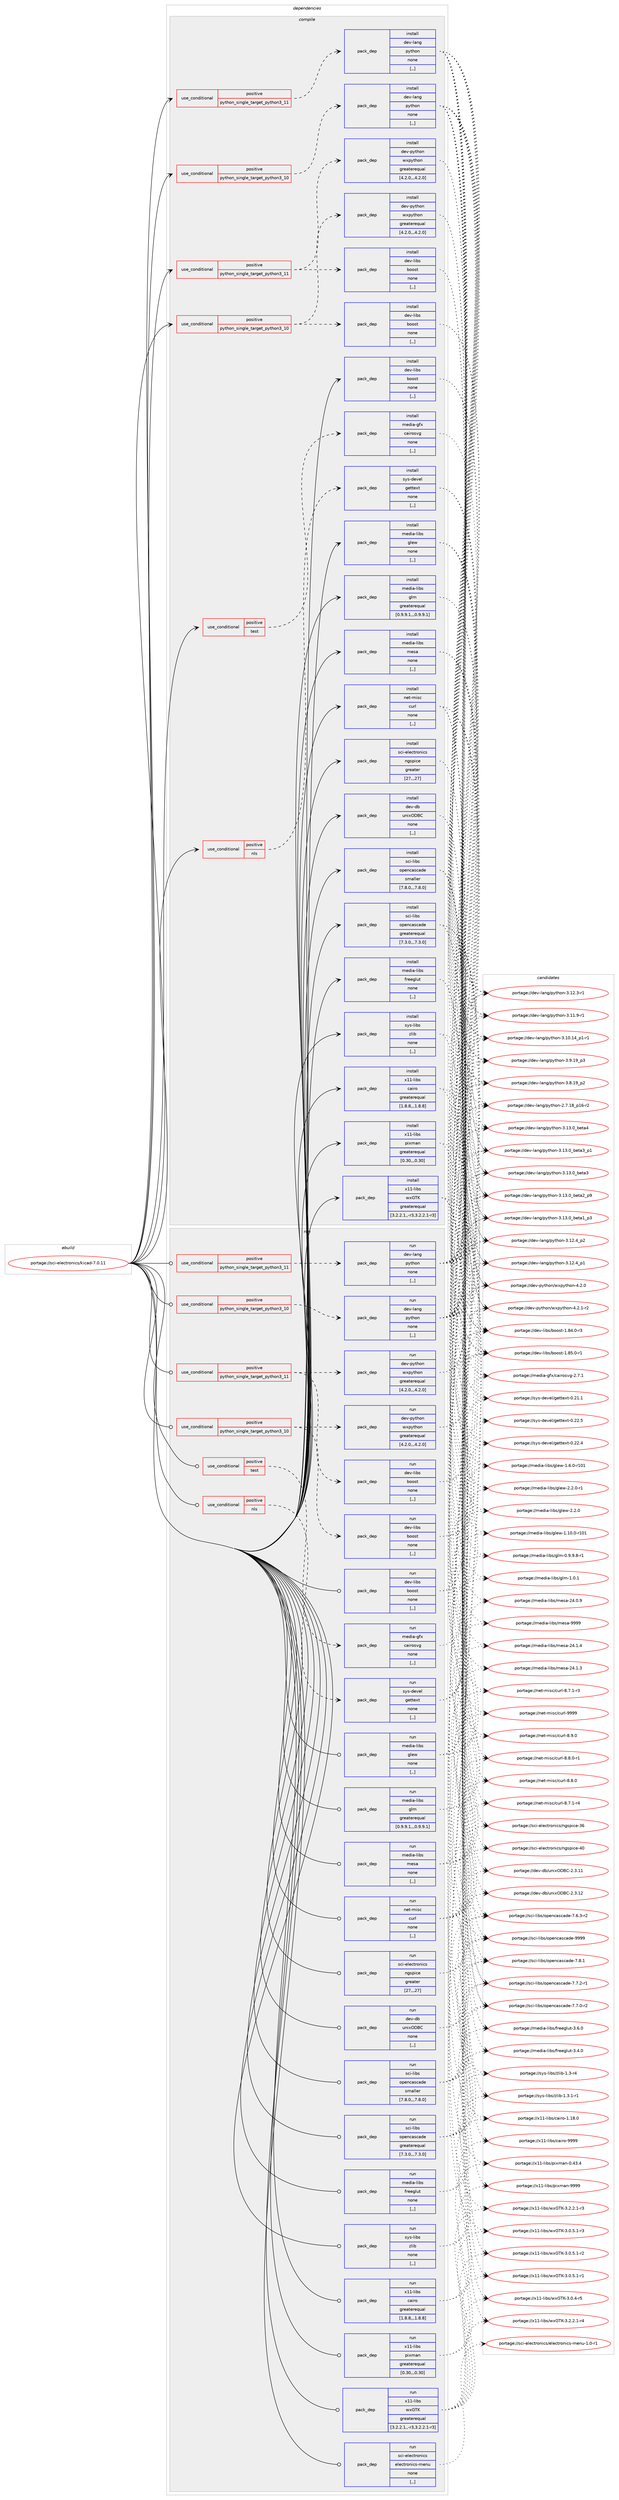 digraph prolog {

# *************
# Graph options
# *************

newrank=true;
concentrate=true;
compound=true;
graph [rankdir=LR,fontname=Helvetica,fontsize=10,ranksep=1.5];#, ranksep=2.5, nodesep=0.2];
edge  [arrowhead=vee];
node  [fontname=Helvetica,fontsize=10];

# **********
# The ebuild
# **********

subgraph cluster_leftcol {
color=gray;
label=<<i>ebuild</i>>;
id [label="portage://sci-electronics/kicad-7.0.11", color=red, width=4, href="../sci-electronics/kicad-7.0.11.svg"];
}

# ****************
# The dependencies
# ****************

subgraph cluster_midcol {
color=gray;
label=<<i>dependencies</i>>;
subgraph cluster_compile {
fillcolor="#eeeeee";
style=filled;
label=<<i>compile</i>>;
subgraph cond104419 {
dependency394858 [label=<<TABLE BORDER="0" CELLBORDER="1" CELLSPACING="0" CELLPADDING="4"><TR><TD ROWSPAN="3" CELLPADDING="10">use_conditional</TD></TR><TR><TD>positive</TD></TR><TR><TD>nls</TD></TR></TABLE>>, shape=none, color=red];
subgraph pack287624 {
dependency394859 [label=<<TABLE BORDER="0" CELLBORDER="1" CELLSPACING="0" CELLPADDING="4" WIDTH="220"><TR><TD ROWSPAN="6" CELLPADDING="30">pack_dep</TD></TR><TR><TD WIDTH="110">install</TD></TR><TR><TD>sys-devel</TD></TR><TR><TD>gettext</TD></TR><TR><TD>none</TD></TR><TR><TD>[,,]</TD></TR></TABLE>>, shape=none, color=blue];
}
dependency394858:e -> dependency394859:w [weight=20,style="dashed",arrowhead="vee"];
}
id:e -> dependency394858:w [weight=20,style="solid",arrowhead="vee"];
subgraph cond104420 {
dependency394860 [label=<<TABLE BORDER="0" CELLBORDER="1" CELLSPACING="0" CELLPADDING="4"><TR><TD ROWSPAN="3" CELLPADDING="10">use_conditional</TD></TR><TR><TD>positive</TD></TR><TR><TD>python_single_target_python3_10</TD></TR></TABLE>>, shape=none, color=red];
subgraph pack287625 {
dependency394861 [label=<<TABLE BORDER="0" CELLBORDER="1" CELLSPACING="0" CELLPADDING="4" WIDTH="220"><TR><TD ROWSPAN="6" CELLPADDING="30">pack_dep</TD></TR><TR><TD WIDTH="110">install</TD></TR><TR><TD>dev-lang</TD></TR><TR><TD>python</TD></TR><TR><TD>none</TD></TR><TR><TD>[,,]</TD></TR></TABLE>>, shape=none, color=blue];
}
dependency394860:e -> dependency394861:w [weight=20,style="dashed",arrowhead="vee"];
}
id:e -> dependency394860:w [weight=20,style="solid",arrowhead="vee"];
subgraph cond104421 {
dependency394862 [label=<<TABLE BORDER="0" CELLBORDER="1" CELLSPACING="0" CELLPADDING="4"><TR><TD ROWSPAN="3" CELLPADDING="10">use_conditional</TD></TR><TR><TD>positive</TD></TR><TR><TD>python_single_target_python3_10</TD></TR></TABLE>>, shape=none, color=red];
subgraph pack287626 {
dependency394863 [label=<<TABLE BORDER="0" CELLBORDER="1" CELLSPACING="0" CELLPADDING="4" WIDTH="220"><TR><TD ROWSPAN="6" CELLPADDING="30">pack_dep</TD></TR><TR><TD WIDTH="110">install</TD></TR><TR><TD>dev-libs</TD></TR><TR><TD>boost</TD></TR><TR><TD>none</TD></TR><TR><TD>[,,]</TD></TR></TABLE>>, shape=none, color=blue];
}
dependency394862:e -> dependency394863:w [weight=20,style="dashed",arrowhead="vee"];
subgraph pack287627 {
dependency394864 [label=<<TABLE BORDER="0" CELLBORDER="1" CELLSPACING="0" CELLPADDING="4" WIDTH="220"><TR><TD ROWSPAN="6" CELLPADDING="30">pack_dep</TD></TR><TR><TD WIDTH="110">install</TD></TR><TR><TD>dev-python</TD></TR><TR><TD>wxpython</TD></TR><TR><TD>greaterequal</TD></TR><TR><TD>[4.2.0,,,4.2.0]</TD></TR></TABLE>>, shape=none, color=blue];
}
dependency394862:e -> dependency394864:w [weight=20,style="dashed",arrowhead="vee"];
}
id:e -> dependency394862:w [weight=20,style="solid",arrowhead="vee"];
subgraph cond104422 {
dependency394865 [label=<<TABLE BORDER="0" CELLBORDER="1" CELLSPACING="0" CELLPADDING="4"><TR><TD ROWSPAN="3" CELLPADDING="10">use_conditional</TD></TR><TR><TD>positive</TD></TR><TR><TD>python_single_target_python3_11</TD></TR></TABLE>>, shape=none, color=red];
subgraph pack287628 {
dependency394866 [label=<<TABLE BORDER="0" CELLBORDER="1" CELLSPACING="0" CELLPADDING="4" WIDTH="220"><TR><TD ROWSPAN="6" CELLPADDING="30">pack_dep</TD></TR><TR><TD WIDTH="110">install</TD></TR><TR><TD>dev-lang</TD></TR><TR><TD>python</TD></TR><TR><TD>none</TD></TR><TR><TD>[,,]</TD></TR></TABLE>>, shape=none, color=blue];
}
dependency394865:e -> dependency394866:w [weight=20,style="dashed",arrowhead="vee"];
}
id:e -> dependency394865:w [weight=20,style="solid",arrowhead="vee"];
subgraph cond104423 {
dependency394867 [label=<<TABLE BORDER="0" CELLBORDER="1" CELLSPACING="0" CELLPADDING="4"><TR><TD ROWSPAN="3" CELLPADDING="10">use_conditional</TD></TR><TR><TD>positive</TD></TR><TR><TD>python_single_target_python3_11</TD></TR></TABLE>>, shape=none, color=red];
subgraph pack287629 {
dependency394868 [label=<<TABLE BORDER="0" CELLBORDER="1" CELLSPACING="0" CELLPADDING="4" WIDTH="220"><TR><TD ROWSPAN="6" CELLPADDING="30">pack_dep</TD></TR><TR><TD WIDTH="110">install</TD></TR><TR><TD>dev-libs</TD></TR><TR><TD>boost</TD></TR><TR><TD>none</TD></TR><TR><TD>[,,]</TD></TR></TABLE>>, shape=none, color=blue];
}
dependency394867:e -> dependency394868:w [weight=20,style="dashed",arrowhead="vee"];
subgraph pack287630 {
dependency394869 [label=<<TABLE BORDER="0" CELLBORDER="1" CELLSPACING="0" CELLPADDING="4" WIDTH="220"><TR><TD ROWSPAN="6" CELLPADDING="30">pack_dep</TD></TR><TR><TD WIDTH="110">install</TD></TR><TR><TD>dev-python</TD></TR><TR><TD>wxpython</TD></TR><TR><TD>greaterequal</TD></TR><TR><TD>[4.2.0,,,4.2.0]</TD></TR></TABLE>>, shape=none, color=blue];
}
dependency394867:e -> dependency394869:w [weight=20,style="dashed",arrowhead="vee"];
}
id:e -> dependency394867:w [weight=20,style="solid",arrowhead="vee"];
subgraph cond104424 {
dependency394870 [label=<<TABLE BORDER="0" CELLBORDER="1" CELLSPACING="0" CELLPADDING="4"><TR><TD ROWSPAN="3" CELLPADDING="10">use_conditional</TD></TR><TR><TD>positive</TD></TR><TR><TD>test</TD></TR></TABLE>>, shape=none, color=red];
subgraph pack287631 {
dependency394871 [label=<<TABLE BORDER="0" CELLBORDER="1" CELLSPACING="0" CELLPADDING="4" WIDTH="220"><TR><TD ROWSPAN="6" CELLPADDING="30">pack_dep</TD></TR><TR><TD WIDTH="110">install</TD></TR><TR><TD>media-gfx</TD></TR><TR><TD>cairosvg</TD></TR><TR><TD>none</TD></TR><TR><TD>[,,]</TD></TR></TABLE>>, shape=none, color=blue];
}
dependency394870:e -> dependency394871:w [weight=20,style="dashed",arrowhead="vee"];
}
id:e -> dependency394870:w [weight=20,style="solid",arrowhead="vee"];
subgraph pack287632 {
dependency394872 [label=<<TABLE BORDER="0" CELLBORDER="1" CELLSPACING="0" CELLPADDING="4" WIDTH="220"><TR><TD ROWSPAN="6" CELLPADDING="30">pack_dep</TD></TR><TR><TD WIDTH="110">install</TD></TR><TR><TD>dev-db</TD></TR><TR><TD>unixODBC</TD></TR><TR><TD>none</TD></TR><TR><TD>[,,]</TD></TR></TABLE>>, shape=none, color=blue];
}
id:e -> dependency394872:w [weight=20,style="solid",arrowhead="vee"];
subgraph pack287633 {
dependency394873 [label=<<TABLE BORDER="0" CELLBORDER="1" CELLSPACING="0" CELLPADDING="4" WIDTH="220"><TR><TD ROWSPAN="6" CELLPADDING="30">pack_dep</TD></TR><TR><TD WIDTH="110">install</TD></TR><TR><TD>dev-libs</TD></TR><TR><TD>boost</TD></TR><TR><TD>none</TD></TR><TR><TD>[,,]</TD></TR></TABLE>>, shape=none, color=blue];
}
id:e -> dependency394873:w [weight=20,style="solid",arrowhead="vee"];
subgraph pack287634 {
dependency394874 [label=<<TABLE BORDER="0" CELLBORDER="1" CELLSPACING="0" CELLPADDING="4" WIDTH="220"><TR><TD ROWSPAN="6" CELLPADDING="30">pack_dep</TD></TR><TR><TD WIDTH="110">install</TD></TR><TR><TD>media-libs</TD></TR><TR><TD>freeglut</TD></TR><TR><TD>none</TD></TR><TR><TD>[,,]</TD></TR></TABLE>>, shape=none, color=blue];
}
id:e -> dependency394874:w [weight=20,style="solid",arrowhead="vee"];
subgraph pack287635 {
dependency394875 [label=<<TABLE BORDER="0" CELLBORDER="1" CELLSPACING="0" CELLPADDING="4" WIDTH="220"><TR><TD ROWSPAN="6" CELLPADDING="30">pack_dep</TD></TR><TR><TD WIDTH="110">install</TD></TR><TR><TD>media-libs</TD></TR><TR><TD>glew</TD></TR><TR><TD>none</TD></TR><TR><TD>[,,]</TD></TR></TABLE>>, shape=none, color=blue];
}
id:e -> dependency394875:w [weight=20,style="solid",arrowhead="vee"];
subgraph pack287636 {
dependency394876 [label=<<TABLE BORDER="0" CELLBORDER="1" CELLSPACING="0" CELLPADDING="4" WIDTH="220"><TR><TD ROWSPAN="6" CELLPADDING="30">pack_dep</TD></TR><TR><TD WIDTH="110">install</TD></TR><TR><TD>media-libs</TD></TR><TR><TD>glm</TD></TR><TR><TD>greaterequal</TD></TR><TR><TD>[0.9.9.1,,,0.9.9.1]</TD></TR></TABLE>>, shape=none, color=blue];
}
id:e -> dependency394876:w [weight=20,style="solid",arrowhead="vee"];
subgraph pack287637 {
dependency394877 [label=<<TABLE BORDER="0" CELLBORDER="1" CELLSPACING="0" CELLPADDING="4" WIDTH="220"><TR><TD ROWSPAN="6" CELLPADDING="30">pack_dep</TD></TR><TR><TD WIDTH="110">install</TD></TR><TR><TD>media-libs</TD></TR><TR><TD>mesa</TD></TR><TR><TD>none</TD></TR><TR><TD>[,,]</TD></TR></TABLE>>, shape=none, color=blue];
}
id:e -> dependency394877:w [weight=20,style="solid",arrowhead="vee"];
subgraph pack287638 {
dependency394878 [label=<<TABLE BORDER="0" CELLBORDER="1" CELLSPACING="0" CELLPADDING="4" WIDTH="220"><TR><TD ROWSPAN="6" CELLPADDING="30">pack_dep</TD></TR><TR><TD WIDTH="110">install</TD></TR><TR><TD>net-misc</TD></TR><TR><TD>curl</TD></TR><TR><TD>none</TD></TR><TR><TD>[,,]</TD></TR></TABLE>>, shape=none, color=blue];
}
id:e -> dependency394878:w [weight=20,style="solid",arrowhead="vee"];
subgraph pack287639 {
dependency394879 [label=<<TABLE BORDER="0" CELLBORDER="1" CELLSPACING="0" CELLPADDING="4" WIDTH="220"><TR><TD ROWSPAN="6" CELLPADDING="30">pack_dep</TD></TR><TR><TD WIDTH="110">install</TD></TR><TR><TD>sci-electronics</TD></TR><TR><TD>ngspice</TD></TR><TR><TD>greater</TD></TR><TR><TD>[27,,,27]</TD></TR></TABLE>>, shape=none, color=blue];
}
id:e -> dependency394879:w [weight=20,style="solid",arrowhead="vee"];
subgraph pack287640 {
dependency394880 [label=<<TABLE BORDER="0" CELLBORDER="1" CELLSPACING="0" CELLPADDING="4" WIDTH="220"><TR><TD ROWSPAN="6" CELLPADDING="30">pack_dep</TD></TR><TR><TD WIDTH="110">install</TD></TR><TR><TD>sci-libs</TD></TR><TR><TD>opencascade</TD></TR><TR><TD>greaterequal</TD></TR><TR><TD>[7.3.0,,,7.3.0]</TD></TR></TABLE>>, shape=none, color=blue];
}
id:e -> dependency394880:w [weight=20,style="solid",arrowhead="vee"];
subgraph pack287641 {
dependency394881 [label=<<TABLE BORDER="0" CELLBORDER="1" CELLSPACING="0" CELLPADDING="4" WIDTH="220"><TR><TD ROWSPAN="6" CELLPADDING="30">pack_dep</TD></TR><TR><TD WIDTH="110">install</TD></TR><TR><TD>sci-libs</TD></TR><TR><TD>opencascade</TD></TR><TR><TD>smaller</TD></TR><TR><TD>[7.8.0,,,7.8.0]</TD></TR></TABLE>>, shape=none, color=blue];
}
id:e -> dependency394881:w [weight=20,style="solid",arrowhead="vee"];
subgraph pack287642 {
dependency394882 [label=<<TABLE BORDER="0" CELLBORDER="1" CELLSPACING="0" CELLPADDING="4" WIDTH="220"><TR><TD ROWSPAN="6" CELLPADDING="30">pack_dep</TD></TR><TR><TD WIDTH="110">install</TD></TR><TR><TD>sys-libs</TD></TR><TR><TD>zlib</TD></TR><TR><TD>none</TD></TR><TR><TD>[,,]</TD></TR></TABLE>>, shape=none, color=blue];
}
id:e -> dependency394882:w [weight=20,style="solid",arrowhead="vee"];
subgraph pack287643 {
dependency394883 [label=<<TABLE BORDER="0" CELLBORDER="1" CELLSPACING="0" CELLPADDING="4" WIDTH="220"><TR><TD ROWSPAN="6" CELLPADDING="30">pack_dep</TD></TR><TR><TD WIDTH="110">install</TD></TR><TR><TD>x11-libs</TD></TR><TR><TD>cairo</TD></TR><TR><TD>greaterequal</TD></TR><TR><TD>[1.8.8,,,1.8.8]</TD></TR></TABLE>>, shape=none, color=blue];
}
id:e -> dependency394883:w [weight=20,style="solid",arrowhead="vee"];
subgraph pack287644 {
dependency394884 [label=<<TABLE BORDER="0" CELLBORDER="1" CELLSPACING="0" CELLPADDING="4" WIDTH="220"><TR><TD ROWSPAN="6" CELLPADDING="30">pack_dep</TD></TR><TR><TD WIDTH="110">install</TD></TR><TR><TD>x11-libs</TD></TR><TR><TD>pixman</TD></TR><TR><TD>greaterequal</TD></TR><TR><TD>[0.30,,,0.30]</TD></TR></TABLE>>, shape=none, color=blue];
}
id:e -> dependency394884:w [weight=20,style="solid",arrowhead="vee"];
subgraph pack287645 {
dependency394885 [label=<<TABLE BORDER="0" CELLBORDER="1" CELLSPACING="0" CELLPADDING="4" WIDTH="220"><TR><TD ROWSPAN="6" CELLPADDING="30">pack_dep</TD></TR><TR><TD WIDTH="110">install</TD></TR><TR><TD>x11-libs</TD></TR><TR><TD>wxGTK</TD></TR><TR><TD>greaterequal</TD></TR><TR><TD>[3.2.2.1,,-r3,3.2.2.1-r3]</TD></TR></TABLE>>, shape=none, color=blue];
}
id:e -> dependency394885:w [weight=20,style="solid",arrowhead="vee"];
}
subgraph cluster_compileandrun {
fillcolor="#eeeeee";
style=filled;
label=<<i>compile and run</i>>;
}
subgraph cluster_run {
fillcolor="#eeeeee";
style=filled;
label=<<i>run</i>>;
subgraph cond104425 {
dependency394886 [label=<<TABLE BORDER="0" CELLBORDER="1" CELLSPACING="0" CELLPADDING="4"><TR><TD ROWSPAN="3" CELLPADDING="10">use_conditional</TD></TR><TR><TD>positive</TD></TR><TR><TD>nls</TD></TR></TABLE>>, shape=none, color=red];
subgraph pack287646 {
dependency394887 [label=<<TABLE BORDER="0" CELLBORDER="1" CELLSPACING="0" CELLPADDING="4" WIDTH="220"><TR><TD ROWSPAN="6" CELLPADDING="30">pack_dep</TD></TR><TR><TD WIDTH="110">run</TD></TR><TR><TD>sys-devel</TD></TR><TR><TD>gettext</TD></TR><TR><TD>none</TD></TR><TR><TD>[,,]</TD></TR></TABLE>>, shape=none, color=blue];
}
dependency394886:e -> dependency394887:w [weight=20,style="dashed",arrowhead="vee"];
}
id:e -> dependency394886:w [weight=20,style="solid",arrowhead="odot"];
subgraph cond104426 {
dependency394888 [label=<<TABLE BORDER="0" CELLBORDER="1" CELLSPACING="0" CELLPADDING="4"><TR><TD ROWSPAN="3" CELLPADDING="10">use_conditional</TD></TR><TR><TD>positive</TD></TR><TR><TD>python_single_target_python3_10</TD></TR></TABLE>>, shape=none, color=red];
subgraph pack287647 {
dependency394889 [label=<<TABLE BORDER="0" CELLBORDER="1" CELLSPACING="0" CELLPADDING="4" WIDTH="220"><TR><TD ROWSPAN="6" CELLPADDING="30">pack_dep</TD></TR><TR><TD WIDTH="110">run</TD></TR><TR><TD>dev-lang</TD></TR><TR><TD>python</TD></TR><TR><TD>none</TD></TR><TR><TD>[,,]</TD></TR></TABLE>>, shape=none, color=blue];
}
dependency394888:e -> dependency394889:w [weight=20,style="dashed",arrowhead="vee"];
}
id:e -> dependency394888:w [weight=20,style="solid",arrowhead="odot"];
subgraph cond104427 {
dependency394890 [label=<<TABLE BORDER="0" CELLBORDER="1" CELLSPACING="0" CELLPADDING="4"><TR><TD ROWSPAN="3" CELLPADDING="10">use_conditional</TD></TR><TR><TD>positive</TD></TR><TR><TD>python_single_target_python3_10</TD></TR></TABLE>>, shape=none, color=red];
subgraph pack287648 {
dependency394891 [label=<<TABLE BORDER="0" CELLBORDER="1" CELLSPACING="0" CELLPADDING="4" WIDTH="220"><TR><TD ROWSPAN="6" CELLPADDING="30">pack_dep</TD></TR><TR><TD WIDTH="110">run</TD></TR><TR><TD>dev-libs</TD></TR><TR><TD>boost</TD></TR><TR><TD>none</TD></TR><TR><TD>[,,]</TD></TR></TABLE>>, shape=none, color=blue];
}
dependency394890:e -> dependency394891:w [weight=20,style="dashed",arrowhead="vee"];
subgraph pack287649 {
dependency394892 [label=<<TABLE BORDER="0" CELLBORDER="1" CELLSPACING="0" CELLPADDING="4" WIDTH="220"><TR><TD ROWSPAN="6" CELLPADDING="30">pack_dep</TD></TR><TR><TD WIDTH="110">run</TD></TR><TR><TD>dev-python</TD></TR><TR><TD>wxpython</TD></TR><TR><TD>greaterequal</TD></TR><TR><TD>[4.2.0,,,4.2.0]</TD></TR></TABLE>>, shape=none, color=blue];
}
dependency394890:e -> dependency394892:w [weight=20,style="dashed",arrowhead="vee"];
}
id:e -> dependency394890:w [weight=20,style="solid",arrowhead="odot"];
subgraph cond104428 {
dependency394893 [label=<<TABLE BORDER="0" CELLBORDER="1" CELLSPACING="0" CELLPADDING="4"><TR><TD ROWSPAN="3" CELLPADDING="10">use_conditional</TD></TR><TR><TD>positive</TD></TR><TR><TD>python_single_target_python3_11</TD></TR></TABLE>>, shape=none, color=red];
subgraph pack287650 {
dependency394894 [label=<<TABLE BORDER="0" CELLBORDER="1" CELLSPACING="0" CELLPADDING="4" WIDTH="220"><TR><TD ROWSPAN="6" CELLPADDING="30">pack_dep</TD></TR><TR><TD WIDTH="110">run</TD></TR><TR><TD>dev-lang</TD></TR><TR><TD>python</TD></TR><TR><TD>none</TD></TR><TR><TD>[,,]</TD></TR></TABLE>>, shape=none, color=blue];
}
dependency394893:e -> dependency394894:w [weight=20,style="dashed",arrowhead="vee"];
}
id:e -> dependency394893:w [weight=20,style="solid",arrowhead="odot"];
subgraph cond104429 {
dependency394895 [label=<<TABLE BORDER="0" CELLBORDER="1" CELLSPACING="0" CELLPADDING="4"><TR><TD ROWSPAN="3" CELLPADDING="10">use_conditional</TD></TR><TR><TD>positive</TD></TR><TR><TD>python_single_target_python3_11</TD></TR></TABLE>>, shape=none, color=red];
subgraph pack287651 {
dependency394896 [label=<<TABLE BORDER="0" CELLBORDER="1" CELLSPACING="0" CELLPADDING="4" WIDTH="220"><TR><TD ROWSPAN="6" CELLPADDING="30">pack_dep</TD></TR><TR><TD WIDTH="110">run</TD></TR><TR><TD>dev-libs</TD></TR><TR><TD>boost</TD></TR><TR><TD>none</TD></TR><TR><TD>[,,]</TD></TR></TABLE>>, shape=none, color=blue];
}
dependency394895:e -> dependency394896:w [weight=20,style="dashed",arrowhead="vee"];
subgraph pack287652 {
dependency394897 [label=<<TABLE BORDER="0" CELLBORDER="1" CELLSPACING="0" CELLPADDING="4" WIDTH="220"><TR><TD ROWSPAN="6" CELLPADDING="30">pack_dep</TD></TR><TR><TD WIDTH="110">run</TD></TR><TR><TD>dev-python</TD></TR><TR><TD>wxpython</TD></TR><TR><TD>greaterequal</TD></TR><TR><TD>[4.2.0,,,4.2.0]</TD></TR></TABLE>>, shape=none, color=blue];
}
dependency394895:e -> dependency394897:w [weight=20,style="dashed",arrowhead="vee"];
}
id:e -> dependency394895:w [weight=20,style="solid",arrowhead="odot"];
subgraph cond104430 {
dependency394898 [label=<<TABLE BORDER="0" CELLBORDER="1" CELLSPACING="0" CELLPADDING="4"><TR><TD ROWSPAN="3" CELLPADDING="10">use_conditional</TD></TR><TR><TD>positive</TD></TR><TR><TD>test</TD></TR></TABLE>>, shape=none, color=red];
subgraph pack287653 {
dependency394899 [label=<<TABLE BORDER="0" CELLBORDER="1" CELLSPACING="0" CELLPADDING="4" WIDTH="220"><TR><TD ROWSPAN="6" CELLPADDING="30">pack_dep</TD></TR><TR><TD WIDTH="110">run</TD></TR><TR><TD>media-gfx</TD></TR><TR><TD>cairosvg</TD></TR><TR><TD>none</TD></TR><TR><TD>[,,]</TD></TR></TABLE>>, shape=none, color=blue];
}
dependency394898:e -> dependency394899:w [weight=20,style="dashed",arrowhead="vee"];
}
id:e -> dependency394898:w [weight=20,style="solid",arrowhead="odot"];
subgraph pack287654 {
dependency394900 [label=<<TABLE BORDER="0" CELLBORDER="1" CELLSPACING="0" CELLPADDING="4" WIDTH="220"><TR><TD ROWSPAN="6" CELLPADDING="30">pack_dep</TD></TR><TR><TD WIDTH="110">run</TD></TR><TR><TD>dev-db</TD></TR><TR><TD>unixODBC</TD></TR><TR><TD>none</TD></TR><TR><TD>[,,]</TD></TR></TABLE>>, shape=none, color=blue];
}
id:e -> dependency394900:w [weight=20,style="solid",arrowhead="odot"];
subgraph pack287655 {
dependency394901 [label=<<TABLE BORDER="0" CELLBORDER="1" CELLSPACING="0" CELLPADDING="4" WIDTH="220"><TR><TD ROWSPAN="6" CELLPADDING="30">pack_dep</TD></TR><TR><TD WIDTH="110">run</TD></TR><TR><TD>dev-libs</TD></TR><TR><TD>boost</TD></TR><TR><TD>none</TD></TR><TR><TD>[,,]</TD></TR></TABLE>>, shape=none, color=blue];
}
id:e -> dependency394901:w [weight=20,style="solid",arrowhead="odot"];
subgraph pack287656 {
dependency394902 [label=<<TABLE BORDER="0" CELLBORDER="1" CELLSPACING="0" CELLPADDING="4" WIDTH="220"><TR><TD ROWSPAN="6" CELLPADDING="30">pack_dep</TD></TR><TR><TD WIDTH="110">run</TD></TR><TR><TD>media-libs</TD></TR><TR><TD>freeglut</TD></TR><TR><TD>none</TD></TR><TR><TD>[,,]</TD></TR></TABLE>>, shape=none, color=blue];
}
id:e -> dependency394902:w [weight=20,style="solid",arrowhead="odot"];
subgraph pack287657 {
dependency394903 [label=<<TABLE BORDER="0" CELLBORDER="1" CELLSPACING="0" CELLPADDING="4" WIDTH="220"><TR><TD ROWSPAN="6" CELLPADDING="30">pack_dep</TD></TR><TR><TD WIDTH="110">run</TD></TR><TR><TD>media-libs</TD></TR><TR><TD>glew</TD></TR><TR><TD>none</TD></TR><TR><TD>[,,]</TD></TR></TABLE>>, shape=none, color=blue];
}
id:e -> dependency394903:w [weight=20,style="solid",arrowhead="odot"];
subgraph pack287658 {
dependency394904 [label=<<TABLE BORDER="0" CELLBORDER="1" CELLSPACING="0" CELLPADDING="4" WIDTH="220"><TR><TD ROWSPAN="6" CELLPADDING="30">pack_dep</TD></TR><TR><TD WIDTH="110">run</TD></TR><TR><TD>media-libs</TD></TR><TR><TD>glm</TD></TR><TR><TD>greaterequal</TD></TR><TR><TD>[0.9.9.1,,,0.9.9.1]</TD></TR></TABLE>>, shape=none, color=blue];
}
id:e -> dependency394904:w [weight=20,style="solid",arrowhead="odot"];
subgraph pack287659 {
dependency394905 [label=<<TABLE BORDER="0" CELLBORDER="1" CELLSPACING="0" CELLPADDING="4" WIDTH="220"><TR><TD ROWSPAN="6" CELLPADDING="30">pack_dep</TD></TR><TR><TD WIDTH="110">run</TD></TR><TR><TD>media-libs</TD></TR><TR><TD>mesa</TD></TR><TR><TD>none</TD></TR><TR><TD>[,,]</TD></TR></TABLE>>, shape=none, color=blue];
}
id:e -> dependency394905:w [weight=20,style="solid",arrowhead="odot"];
subgraph pack287660 {
dependency394906 [label=<<TABLE BORDER="0" CELLBORDER="1" CELLSPACING="0" CELLPADDING="4" WIDTH="220"><TR><TD ROWSPAN="6" CELLPADDING="30">pack_dep</TD></TR><TR><TD WIDTH="110">run</TD></TR><TR><TD>net-misc</TD></TR><TR><TD>curl</TD></TR><TR><TD>none</TD></TR><TR><TD>[,,]</TD></TR></TABLE>>, shape=none, color=blue];
}
id:e -> dependency394906:w [weight=20,style="solid",arrowhead="odot"];
subgraph pack287661 {
dependency394907 [label=<<TABLE BORDER="0" CELLBORDER="1" CELLSPACING="0" CELLPADDING="4" WIDTH="220"><TR><TD ROWSPAN="6" CELLPADDING="30">pack_dep</TD></TR><TR><TD WIDTH="110">run</TD></TR><TR><TD>sci-electronics</TD></TR><TR><TD>electronics-menu</TD></TR><TR><TD>none</TD></TR><TR><TD>[,,]</TD></TR></TABLE>>, shape=none, color=blue];
}
id:e -> dependency394907:w [weight=20,style="solid",arrowhead="odot"];
subgraph pack287662 {
dependency394908 [label=<<TABLE BORDER="0" CELLBORDER="1" CELLSPACING="0" CELLPADDING="4" WIDTH="220"><TR><TD ROWSPAN="6" CELLPADDING="30">pack_dep</TD></TR><TR><TD WIDTH="110">run</TD></TR><TR><TD>sci-electronics</TD></TR><TR><TD>ngspice</TD></TR><TR><TD>greater</TD></TR><TR><TD>[27,,,27]</TD></TR></TABLE>>, shape=none, color=blue];
}
id:e -> dependency394908:w [weight=20,style="solid",arrowhead="odot"];
subgraph pack287663 {
dependency394909 [label=<<TABLE BORDER="0" CELLBORDER="1" CELLSPACING="0" CELLPADDING="4" WIDTH="220"><TR><TD ROWSPAN="6" CELLPADDING="30">pack_dep</TD></TR><TR><TD WIDTH="110">run</TD></TR><TR><TD>sci-libs</TD></TR><TR><TD>opencascade</TD></TR><TR><TD>greaterequal</TD></TR><TR><TD>[7.3.0,,,7.3.0]</TD></TR></TABLE>>, shape=none, color=blue];
}
id:e -> dependency394909:w [weight=20,style="solid",arrowhead="odot"];
subgraph pack287664 {
dependency394910 [label=<<TABLE BORDER="0" CELLBORDER="1" CELLSPACING="0" CELLPADDING="4" WIDTH="220"><TR><TD ROWSPAN="6" CELLPADDING="30">pack_dep</TD></TR><TR><TD WIDTH="110">run</TD></TR><TR><TD>sci-libs</TD></TR><TR><TD>opencascade</TD></TR><TR><TD>smaller</TD></TR><TR><TD>[7.8.0,,,7.8.0]</TD></TR></TABLE>>, shape=none, color=blue];
}
id:e -> dependency394910:w [weight=20,style="solid",arrowhead="odot"];
subgraph pack287665 {
dependency394911 [label=<<TABLE BORDER="0" CELLBORDER="1" CELLSPACING="0" CELLPADDING="4" WIDTH="220"><TR><TD ROWSPAN="6" CELLPADDING="30">pack_dep</TD></TR><TR><TD WIDTH="110">run</TD></TR><TR><TD>sys-libs</TD></TR><TR><TD>zlib</TD></TR><TR><TD>none</TD></TR><TR><TD>[,,]</TD></TR></TABLE>>, shape=none, color=blue];
}
id:e -> dependency394911:w [weight=20,style="solid",arrowhead="odot"];
subgraph pack287666 {
dependency394912 [label=<<TABLE BORDER="0" CELLBORDER="1" CELLSPACING="0" CELLPADDING="4" WIDTH="220"><TR><TD ROWSPAN="6" CELLPADDING="30">pack_dep</TD></TR><TR><TD WIDTH="110">run</TD></TR><TR><TD>x11-libs</TD></TR><TR><TD>cairo</TD></TR><TR><TD>greaterequal</TD></TR><TR><TD>[1.8.8,,,1.8.8]</TD></TR></TABLE>>, shape=none, color=blue];
}
id:e -> dependency394912:w [weight=20,style="solid",arrowhead="odot"];
subgraph pack287667 {
dependency394913 [label=<<TABLE BORDER="0" CELLBORDER="1" CELLSPACING="0" CELLPADDING="4" WIDTH="220"><TR><TD ROWSPAN="6" CELLPADDING="30">pack_dep</TD></TR><TR><TD WIDTH="110">run</TD></TR><TR><TD>x11-libs</TD></TR><TR><TD>pixman</TD></TR><TR><TD>greaterequal</TD></TR><TR><TD>[0.30,,,0.30]</TD></TR></TABLE>>, shape=none, color=blue];
}
id:e -> dependency394913:w [weight=20,style="solid",arrowhead="odot"];
subgraph pack287668 {
dependency394914 [label=<<TABLE BORDER="0" CELLBORDER="1" CELLSPACING="0" CELLPADDING="4" WIDTH="220"><TR><TD ROWSPAN="6" CELLPADDING="30">pack_dep</TD></TR><TR><TD WIDTH="110">run</TD></TR><TR><TD>x11-libs</TD></TR><TR><TD>wxGTK</TD></TR><TR><TD>greaterequal</TD></TR><TR><TD>[3.2.2.1,,-r3,3.2.2.1-r3]</TD></TR></TABLE>>, shape=none, color=blue];
}
id:e -> dependency394914:w [weight=20,style="solid",arrowhead="odot"];
}
}

# **************
# The candidates
# **************

subgraph cluster_choices {
rank=same;
color=gray;
label=<<i>candidates</i>>;

subgraph choice287624 {
color=black;
nodesep=1;
choice115121115451001011181011084710310111611610112011645484650504653 [label="portage://sys-devel/gettext-0.22.5", color=red, width=4,href="../sys-devel/gettext-0.22.5.svg"];
choice115121115451001011181011084710310111611610112011645484650504652 [label="portage://sys-devel/gettext-0.22.4", color=red, width=4,href="../sys-devel/gettext-0.22.4.svg"];
choice115121115451001011181011084710310111611610112011645484650494649 [label="portage://sys-devel/gettext-0.21.1", color=red, width=4,href="../sys-devel/gettext-0.21.1.svg"];
dependency394859:e -> choice115121115451001011181011084710310111611610112011645484650504653:w [style=dotted,weight="100"];
dependency394859:e -> choice115121115451001011181011084710310111611610112011645484650504652:w [style=dotted,weight="100"];
dependency394859:e -> choice115121115451001011181011084710310111611610112011645484650494649:w [style=dotted,weight="100"];
}
subgraph choice287625 {
color=black;
nodesep=1;
choice1001011184510897110103471121211161041111104551464951464895981011169752 [label="portage://dev-lang/python-3.13.0_beta4", color=red, width=4,href="../dev-lang/python-3.13.0_beta4.svg"];
choice10010111845108971101034711212111610411111045514649514648959810111697519511249 [label="portage://dev-lang/python-3.13.0_beta3_p1", color=red, width=4,href="../dev-lang/python-3.13.0_beta3_p1.svg"];
choice1001011184510897110103471121211161041111104551464951464895981011169751 [label="portage://dev-lang/python-3.13.0_beta3", color=red, width=4,href="../dev-lang/python-3.13.0_beta3.svg"];
choice10010111845108971101034711212111610411111045514649514648959810111697509511257 [label="portage://dev-lang/python-3.13.0_beta2_p9", color=red, width=4,href="../dev-lang/python-3.13.0_beta2_p9.svg"];
choice10010111845108971101034711212111610411111045514649514648959810111697499511251 [label="portage://dev-lang/python-3.13.0_beta1_p3", color=red, width=4,href="../dev-lang/python-3.13.0_beta1_p3.svg"];
choice100101118451089711010347112121116104111110455146495046529511250 [label="portage://dev-lang/python-3.12.4_p2", color=red, width=4,href="../dev-lang/python-3.12.4_p2.svg"];
choice100101118451089711010347112121116104111110455146495046529511249 [label="portage://dev-lang/python-3.12.4_p1", color=red, width=4,href="../dev-lang/python-3.12.4_p1.svg"];
choice100101118451089711010347112121116104111110455146495046514511449 [label="portage://dev-lang/python-3.12.3-r1", color=red, width=4,href="../dev-lang/python-3.12.3-r1.svg"];
choice100101118451089711010347112121116104111110455146494946574511449 [label="portage://dev-lang/python-3.11.9-r1", color=red, width=4,href="../dev-lang/python-3.11.9-r1.svg"];
choice100101118451089711010347112121116104111110455146494846495295112494511449 [label="portage://dev-lang/python-3.10.14_p1-r1", color=red, width=4,href="../dev-lang/python-3.10.14_p1-r1.svg"];
choice100101118451089711010347112121116104111110455146574649579511251 [label="portage://dev-lang/python-3.9.19_p3", color=red, width=4,href="../dev-lang/python-3.9.19_p3.svg"];
choice100101118451089711010347112121116104111110455146564649579511250 [label="portage://dev-lang/python-3.8.19_p2", color=red, width=4,href="../dev-lang/python-3.8.19_p2.svg"];
choice100101118451089711010347112121116104111110455046554649569511249544511450 [label="portage://dev-lang/python-2.7.18_p16-r2", color=red, width=4,href="../dev-lang/python-2.7.18_p16-r2.svg"];
dependency394861:e -> choice1001011184510897110103471121211161041111104551464951464895981011169752:w [style=dotted,weight="100"];
dependency394861:e -> choice10010111845108971101034711212111610411111045514649514648959810111697519511249:w [style=dotted,weight="100"];
dependency394861:e -> choice1001011184510897110103471121211161041111104551464951464895981011169751:w [style=dotted,weight="100"];
dependency394861:e -> choice10010111845108971101034711212111610411111045514649514648959810111697509511257:w [style=dotted,weight="100"];
dependency394861:e -> choice10010111845108971101034711212111610411111045514649514648959810111697499511251:w [style=dotted,weight="100"];
dependency394861:e -> choice100101118451089711010347112121116104111110455146495046529511250:w [style=dotted,weight="100"];
dependency394861:e -> choice100101118451089711010347112121116104111110455146495046529511249:w [style=dotted,weight="100"];
dependency394861:e -> choice100101118451089711010347112121116104111110455146495046514511449:w [style=dotted,weight="100"];
dependency394861:e -> choice100101118451089711010347112121116104111110455146494946574511449:w [style=dotted,weight="100"];
dependency394861:e -> choice100101118451089711010347112121116104111110455146494846495295112494511449:w [style=dotted,weight="100"];
dependency394861:e -> choice100101118451089711010347112121116104111110455146574649579511251:w [style=dotted,weight="100"];
dependency394861:e -> choice100101118451089711010347112121116104111110455146564649579511250:w [style=dotted,weight="100"];
dependency394861:e -> choice100101118451089711010347112121116104111110455046554649569511249544511450:w [style=dotted,weight="100"];
}
subgraph choice287626 {
color=black;
nodesep=1;
choice10010111845108105981154798111111115116454946565346484511449 [label="portage://dev-libs/boost-1.85.0-r1", color=red, width=4,href="../dev-libs/boost-1.85.0-r1.svg"];
choice10010111845108105981154798111111115116454946565246484511451 [label="portage://dev-libs/boost-1.84.0-r3", color=red, width=4,href="../dev-libs/boost-1.84.0-r3.svg"];
dependency394863:e -> choice10010111845108105981154798111111115116454946565346484511449:w [style=dotted,weight="100"];
dependency394863:e -> choice10010111845108105981154798111111115116454946565246484511451:w [style=dotted,weight="100"];
}
subgraph choice287627 {
color=black;
nodesep=1;
choice10010111845112121116104111110471191201121211161041111104552465046494511450 [label="portage://dev-python/wxpython-4.2.1-r2", color=red, width=4,href="../dev-python/wxpython-4.2.1-r2.svg"];
choice1001011184511212111610411111047119120112121116104111110455246504648 [label="portage://dev-python/wxpython-4.2.0", color=red, width=4,href="../dev-python/wxpython-4.2.0.svg"];
dependency394864:e -> choice10010111845112121116104111110471191201121211161041111104552465046494511450:w [style=dotted,weight="100"];
dependency394864:e -> choice1001011184511212111610411111047119120112121116104111110455246504648:w [style=dotted,weight="100"];
}
subgraph choice287628 {
color=black;
nodesep=1;
choice1001011184510897110103471121211161041111104551464951464895981011169752 [label="portage://dev-lang/python-3.13.0_beta4", color=red, width=4,href="../dev-lang/python-3.13.0_beta4.svg"];
choice10010111845108971101034711212111610411111045514649514648959810111697519511249 [label="portage://dev-lang/python-3.13.0_beta3_p1", color=red, width=4,href="../dev-lang/python-3.13.0_beta3_p1.svg"];
choice1001011184510897110103471121211161041111104551464951464895981011169751 [label="portage://dev-lang/python-3.13.0_beta3", color=red, width=4,href="../dev-lang/python-3.13.0_beta3.svg"];
choice10010111845108971101034711212111610411111045514649514648959810111697509511257 [label="portage://dev-lang/python-3.13.0_beta2_p9", color=red, width=4,href="../dev-lang/python-3.13.0_beta2_p9.svg"];
choice10010111845108971101034711212111610411111045514649514648959810111697499511251 [label="portage://dev-lang/python-3.13.0_beta1_p3", color=red, width=4,href="../dev-lang/python-3.13.0_beta1_p3.svg"];
choice100101118451089711010347112121116104111110455146495046529511250 [label="portage://dev-lang/python-3.12.4_p2", color=red, width=4,href="../dev-lang/python-3.12.4_p2.svg"];
choice100101118451089711010347112121116104111110455146495046529511249 [label="portage://dev-lang/python-3.12.4_p1", color=red, width=4,href="../dev-lang/python-3.12.4_p1.svg"];
choice100101118451089711010347112121116104111110455146495046514511449 [label="portage://dev-lang/python-3.12.3-r1", color=red, width=4,href="../dev-lang/python-3.12.3-r1.svg"];
choice100101118451089711010347112121116104111110455146494946574511449 [label="portage://dev-lang/python-3.11.9-r1", color=red, width=4,href="../dev-lang/python-3.11.9-r1.svg"];
choice100101118451089711010347112121116104111110455146494846495295112494511449 [label="portage://dev-lang/python-3.10.14_p1-r1", color=red, width=4,href="../dev-lang/python-3.10.14_p1-r1.svg"];
choice100101118451089711010347112121116104111110455146574649579511251 [label="portage://dev-lang/python-3.9.19_p3", color=red, width=4,href="../dev-lang/python-3.9.19_p3.svg"];
choice100101118451089711010347112121116104111110455146564649579511250 [label="portage://dev-lang/python-3.8.19_p2", color=red, width=4,href="../dev-lang/python-3.8.19_p2.svg"];
choice100101118451089711010347112121116104111110455046554649569511249544511450 [label="portage://dev-lang/python-2.7.18_p16-r2", color=red, width=4,href="../dev-lang/python-2.7.18_p16-r2.svg"];
dependency394866:e -> choice1001011184510897110103471121211161041111104551464951464895981011169752:w [style=dotted,weight="100"];
dependency394866:e -> choice10010111845108971101034711212111610411111045514649514648959810111697519511249:w [style=dotted,weight="100"];
dependency394866:e -> choice1001011184510897110103471121211161041111104551464951464895981011169751:w [style=dotted,weight="100"];
dependency394866:e -> choice10010111845108971101034711212111610411111045514649514648959810111697509511257:w [style=dotted,weight="100"];
dependency394866:e -> choice10010111845108971101034711212111610411111045514649514648959810111697499511251:w [style=dotted,weight="100"];
dependency394866:e -> choice100101118451089711010347112121116104111110455146495046529511250:w [style=dotted,weight="100"];
dependency394866:e -> choice100101118451089711010347112121116104111110455146495046529511249:w [style=dotted,weight="100"];
dependency394866:e -> choice100101118451089711010347112121116104111110455146495046514511449:w [style=dotted,weight="100"];
dependency394866:e -> choice100101118451089711010347112121116104111110455146494946574511449:w [style=dotted,weight="100"];
dependency394866:e -> choice100101118451089711010347112121116104111110455146494846495295112494511449:w [style=dotted,weight="100"];
dependency394866:e -> choice100101118451089711010347112121116104111110455146574649579511251:w [style=dotted,weight="100"];
dependency394866:e -> choice100101118451089711010347112121116104111110455146564649579511250:w [style=dotted,weight="100"];
dependency394866:e -> choice100101118451089711010347112121116104111110455046554649569511249544511450:w [style=dotted,weight="100"];
}
subgraph choice287629 {
color=black;
nodesep=1;
choice10010111845108105981154798111111115116454946565346484511449 [label="portage://dev-libs/boost-1.85.0-r1", color=red, width=4,href="../dev-libs/boost-1.85.0-r1.svg"];
choice10010111845108105981154798111111115116454946565246484511451 [label="portage://dev-libs/boost-1.84.0-r3", color=red, width=4,href="../dev-libs/boost-1.84.0-r3.svg"];
dependency394868:e -> choice10010111845108105981154798111111115116454946565346484511449:w [style=dotted,weight="100"];
dependency394868:e -> choice10010111845108105981154798111111115116454946565246484511451:w [style=dotted,weight="100"];
}
subgraph choice287630 {
color=black;
nodesep=1;
choice10010111845112121116104111110471191201121211161041111104552465046494511450 [label="portage://dev-python/wxpython-4.2.1-r2", color=red, width=4,href="../dev-python/wxpython-4.2.1-r2.svg"];
choice1001011184511212111610411111047119120112121116104111110455246504648 [label="portage://dev-python/wxpython-4.2.0", color=red, width=4,href="../dev-python/wxpython-4.2.0.svg"];
dependency394869:e -> choice10010111845112121116104111110471191201121211161041111104552465046494511450:w [style=dotted,weight="100"];
dependency394869:e -> choice1001011184511212111610411111047119120112121116104111110455246504648:w [style=dotted,weight="100"];
}
subgraph choice287631 {
color=black;
nodesep=1;
choice1091011001059745103102120479997105114111115118103455046554649 [label="portage://media-gfx/cairosvg-2.7.1", color=red, width=4,href="../media-gfx/cairosvg-2.7.1.svg"];
dependency394871:e -> choice1091011001059745103102120479997105114111115118103455046554649:w [style=dotted,weight="100"];
}
subgraph choice287632 {
color=black;
nodesep=1;
choice1001011184510098471171101051207968666745504651464950 [label="portage://dev-db/unixODBC-2.3.12", color=red, width=4,href="../dev-db/unixODBC-2.3.12.svg"];
choice1001011184510098471171101051207968666745504651464949 [label="portage://dev-db/unixODBC-2.3.11", color=red, width=4,href="../dev-db/unixODBC-2.3.11.svg"];
dependency394872:e -> choice1001011184510098471171101051207968666745504651464950:w [style=dotted,weight="100"];
dependency394872:e -> choice1001011184510098471171101051207968666745504651464949:w [style=dotted,weight="100"];
}
subgraph choice287633 {
color=black;
nodesep=1;
choice10010111845108105981154798111111115116454946565346484511449 [label="portage://dev-libs/boost-1.85.0-r1", color=red, width=4,href="../dev-libs/boost-1.85.0-r1.svg"];
choice10010111845108105981154798111111115116454946565246484511451 [label="portage://dev-libs/boost-1.84.0-r3", color=red, width=4,href="../dev-libs/boost-1.84.0-r3.svg"];
dependency394873:e -> choice10010111845108105981154798111111115116454946565346484511449:w [style=dotted,weight="100"];
dependency394873:e -> choice10010111845108105981154798111111115116454946565246484511451:w [style=dotted,weight="100"];
}
subgraph choice287634 {
color=black;
nodesep=1;
choice10910110010597451081059811547102114101101103108117116455146544648 [label="portage://media-libs/freeglut-3.6.0", color=red, width=4,href="../media-libs/freeglut-3.6.0.svg"];
choice10910110010597451081059811547102114101101103108117116455146524648 [label="portage://media-libs/freeglut-3.4.0", color=red, width=4,href="../media-libs/freeglut-3.4.0.svg"];
dependency394874:e -> choice10910110010597451081059811547102114101101103108117116455146544648:w [style=dotted,weight="100"];
dependency394874:e -> choice10910110010597451081059811547102114101101103108117116455146524648:w [style=dotted,weight="100"];
}
subgraph choice287635 {
color=black;
nodesep=1;
choice109101100105974510810598115471031081011194550465046484511449 [label="portage://media-libs/glew-2.2.0-r1", color=red, width=4,href="../media-libs/glew-2.2.0-r1.svg"];
choice10910110010597451081059811547103108101119455046504648 [label="portage://media-libs/glew-2.2.0", color=red, width=4,href="../media-libs/glew-2.2.0.svg"];
choice109101100105974510810598115471031081011194549464948464845114494849 [label="portage://media-libs/glew-1.10.0-r101", color=red, width=4,href="../media-libs/glew-1.10.0-r101.svg"];
choice1091011001059745108105981154710310810111945494654464845114494849 [label="portage://media-libs/glew-1.6.0-r101", color=red, width=4,href="../media-libs/glew-1.6.0-r101.svg"];
dependency394875:e -> choice109101100105974510810598115471031081011194550465046484511449:w [style=dotted,weight="100"];
dependency394875:e -> choice10910110010597451081059811547103108101119455046504648:w [style=dotted,weight="100"];
dependency394875:e -> choice109101100105974510810598115471031081011194549464948464845114494849:w [style=dotted,weight="100"];
dependency394875:e -> choice1091011001059745108105981154710310810111945494654464845114494849:w [style=dotted,weight="100"];
}
subgraph choice287636 {
color=black;
nodesep=1;
choice10910110010597451081059811547103108109454946484649 [label="portage://media-libs/glm-1.0.1", color=red, width=4,href="../media-libs/glm-1.0.1.svg"];
choice1091011001059745108105981154710310810945484657465746564511449 [label="portage://media-libs/glm-0.9.9.8-r1", color=red, width=4,href="../media-libs/glm-0.9.9.8-r1.svg"];
dependency394876:e -> choice10910110010597451081059811547103108109454946484649:w [style=dotted,weight="100"];
dependency394876:e -> choice1091011001059745108105981154710310810945484657465746564511449:w [style=dotted,weight="100"];
}
subgraph choice287637 {
color=black;
nodesep=1;
choice10910110010597451081059811547109101115974557575757 [label="portage://media-libs/mesa-9999", color=red, width=4,href="../media-libs/mesa-9999.svg"];
choice109101100105974510810598115471091011159745505246494652 [label="portage://media-libs/mesa-24.1.4", color=red, width=4,href="../media-libs/mesa-24.1.4.svg"];
choice109101100105974510810598115471091011159745505246494651 [label="portage://media-libs/mesa-24.1.3", color=red, width=4,href="../media-libs/mesa-24.1.3.svg"];
choice109101100105974510810598115471091011159745505246484657 [label="portage://media-libs/mesa-24.0.9", color=red, width=4,href="../media-libs/mesa-24.0.9.svg"];
dependency394877:e -> choice10910110010597451081059811547109101115974557575757:w [style=dotted,weight="100"];
dependency394877:e -> choice109101100105974510810598115471091011159745505246494652:w [style=dotted,weight="100"];
dependency394877:e -> choice109101100105974510810598115471091011159745505246494651:w [style=dotted,weight="100"];
dependency394877:e -> choice109101100105974510810598115471091011159745505246484657:w [style=dotted,weight="100"];
}
subgraph choice287638 {
color=black;
nodesep=1;
choice110101116451091051159947991171141084557575757 [label="portage://net-misc/curl-9999", color=red, width=4,href="../net-misc/curl-9999.svg"];
choice11010111645109105115994799117114108455646574648 [label="portage://net-misc/curl-8.9.0", color=red, width=4,href="../net-misc/curl-8.9.0.svg"];
choice110101116451091051159947991171141084556465646484511449 [label="portage://net-misc/curl-8.8.0-r1", color=red, width=4,href="../net-misc/curl-8.8.0-r1.svg"];
choice11010111645109105115994799117114108455646564648 [label="portage://net-misc/curl-8.8.0", color=red, width=4,href="../net-misc/curl-8.8.0.svg"];
choice110101116451091051159947991171141084556465546494511452 [label="portage://net-misc/curl-8.7.1-r4", color=red, width=4,href="../net-misc/curl-8.7.1-r4.svg"];
choice110101116451091051159947991171141084556465546494511451 [label="portage://net-misc/curl-8.7.1-r3", color=red, width=4,href="../net-misc/curl-8.7.1-r3.svg"];
dependency394878:e -> choice110101116451091051159947991171141084557575757:w [style=dotted,weight="100"];
dependency394878:e -> choice11010111645109105115994799117114108455646574648:w [style=dotted,weight="100"];
dependency394878:e -> choice110101116451091051159947991171141084556465646484511449:w [style=dotted,weight="100"];
dependency394878:e -> choice11010111645109105115994799117114108455646564648:w [style=dotted,weight="100"];
dependency394878:e -> choice110101116451091051159947991171141084556465546494511452:w [style=dotted,weight="100"];
dependency394878:e -> choice110101116451091051159947991171141084556465546494511451:w [style=dotted,weight="100"];
}
subgraph choice287639 {
color=black;
nodesep=1;
choice115991054510110810199116114111110105991154711010311511210599101455248 [label="portage://sci-electronics/ngspice-40", color=red, width=4,href="../sci-electronics/ngspice-40.svg"];
choice115991054510110810199116114111110105991154711010311511210599101455154 [label="portage://sci-electronics/ngspice-36", color=red, width=4,href="../sci-electronics/ngspice-36.svg"];
dependency394879:e -> choice115991054510110810199116114111110105991154711010311511210599101455248:w [style=dotted,weight="100"];
dependency394879:e -> choice115991054510110810199116114111110105991154711010311511210599101455154:w [style=dotted,weight="100"];
}
subgraph choice287640 {
color=black;
nodesep=1;
choice11599105451081059811547111112101110999711599971001014557575757 [label="portage://sci-libs/opencascade-9999", color=red, width=4,href="../sci-libs/opencascade-9999.svg"];
choice1159910545108105981154711111210111099971159997100101455546564649 [label="portage://sci-libs/opencascade-7.8.1", color=red, width=4,href="../sci-libs/opencascade-7.8.1.svg"];
choice11599105451081059811547111112101110999711599971001014555465546504511449 [label="portage://sci-libs/opencascade-7.7.2-r1", color=red, width=4,href="../sci-libs/opencascade-7.7.2-r1.svg"];
choice11599105451081059811547111112101110999711599971001014555465546484511450 [label="portage://sci-libs/opencascade-7.7.0-r2", color=red, width=4,href="../sci-libs/opencascade-7.7.0-r2.svg"];
choice11599105451081059811547111112101110999711599971001014555465446514511450 [label="portage://sci-libs/opencascade-7.6.3-r2", color=red, width=4,href="../sci-libs/opencascade-7.6.3-r2.svg"];
dependency394880:e -> choice11599105451081059811547111112101110999711599971001014557575757:w [style=dotted,weight="100"];
dependency394880:e -> choice1159910545108105981154711111210111099971159997100101455546564649:w [style=dotted,weight="100"];
dependency394880:e -> choice11599105451081059811547111112101110999711599971001014555465546504511449:w [style=dotted,weight="100"];
dependency394880:e -> choice11599105451081059811547111112101110999711599971001014555465546484511450:w [style=dotted,weight="100"];
dependency394880:e -> choice11599105451081059811547111112101110999711599971001014555465446514511450:w [style=dotted,weight="100"];
}
subgraph choice287641 {
color=black;
nodesep=1;
choice11599105451081059811547111112101110999711599971001014557575757 [label="portage://sci-libs/opencascade-9999", color=red, width=4,href="../sci-libs/opencascade-9999.svg"];
choice1159910545108105981154711111210111099971159997100101455546564649 [label="portage://sci-libs/opencascade-7.8.1", color=red, width=4,href="../sci-libs/opencascade-7.8.1.svg"];
choice11599105451081059811547111112101110999711599971001014555465546504511449 [label="portage://sci-libs/opencascade-7.7.2-r1", color=red, width=4,href="../sci-libs/opencascade-7.7.2-r1.svg"];
choice11599105451081059811547111112101110999711599971001014555465546484511450 [label="portage://sci-libs/opencascade-7.7.0-r2", color=red, width=4,href="../sci-libs/opencascade-7.7.0-r2.svg"];
choice11599105451081059811547111112101110999711599971001014555465446514511450 [label="portage://sci-libs/opencascade-7.6.3-r2", color=red, width=4,href="../sci-libs/opencascade-7.6.3-r2.svg"];
dependency394881:e -> choice11599105451081059811547111112101110999711599971001014557575757:w [style=dotted,weight="100"];
dependency394881:e -> choice1159910545108105981154711111210111099971159997100101455546564649:w [style=dotted,weight="100"];
dependency394881:e -> choice11599105451081059811547111112101110999711599971001014555465546504511449:w [style=dotted,weight="100"];
dependency394881:e -> choice11599105451081059811547111112101110999711599971001014555465546484511450:w [style=dotted,weight="100"];
dependency394881:e -> choice11599105451081059811547111112101110999711599971001014555465446514511450:w [style=dotted,weight="100"];
}
subgraph choice287642 {
color=black;
nodesep=1;
choice115121115451081059811547122108105984549465146494511449 [label="portage://sys-libs/zlib-1.3.1-r1", color=red, width=4,href="../sys-libs/zlib-1.3.1-r1.svg"];
choice11512111545108105981154712210810598454946514511452 [label="portage://sys-libs/zlib-1.3-r4", color=red, width=4,href="../sys-libs/zlib-1.3-r4.svg"];
dependency394882:e -> choice115121115451081059811547122108105984549465146494511449:w [style=dotted,weight="100"];
dependency394882:e -> choice11512111545108105981154712210810598454946514511452:w [style=dotted,weight="100"];
}
subgraph choice287643 {
color=black;
nodesep=1;
choice120494945108105981154799971051141114557575757 [label="portage://x11-libs/cairo-9999", color=red, width=4,href="../x11-libs/cairo-9999.svg"];
choice1204949451081059811547999710511411145494649564648 [label="portage://x11-libs/cairo-1.18.0", color=red, width=4,href="../x11-libs/cairo-1.18.0.svg"];
dependency394883:e -> choice120494945108105981154799971051141114557575757:w [style=dotted,weight="100"];
dependency394883:e -> choice1204949451081059811547999710511411145494649564648:w [style=dotted,weight="100"];
}
subgraph choice287644 {
color=black;
nodesep=1;
choice1204949451081059811547112105120109971104557575757 [label="portage://x11-libs/pixman-9999", color=red, width=4,href="../x11-libs/pixman-9999.svg"];
choice12049494510810598115471121051201099711045484652514652 [label="portage://x11-libs/pixman-0.43.4", color=red, width=4,href="../x11-libs/pixman-0.43.4.svg"];
dependency394884:e -> choice1204949451081059811547112105120109971104557575757:w [style=dotted,weight="100"];
dependency394884:e -> choice12049494510810598115471121051201099711045484652514652:w [style=dotted,weight="100"];
}
subgraph choice287645 {
color=black;
nodesep=1;
choice120494945108105981154711912071847545514650465046494511452 [label="portage://x11-libs/wxGTK-3.2.2.1-r4", color=red, width=4,href="../x11-libs/wxGTK-3.2.2.1-r4.svg"];
choice120494945108105981154711912071847545514650465046494511451 [label="portage://x11-libs/wxGTK-3.2.2.1-r3", color=red, width=4,href="../x11-libs/wxGTK-3.2.2.1-r3.svg"];
choice120494945108105981154711912071847545514648465346494511451 [label="portage://x11-libs/wxGTK-3.0.5.1-r3", color=red, width=4,href="../x11-libs/wxGTK-3.0.5.1-r3.svg"];
choice120494945108105981154711912071847545514648465346494511450 [label="portage://x11-libs/wxGTK-3.0.5.1-r2", color=red, width=4,href="../x11-libs/wxGTK-3.0.5.1-r2.svg"];
choice120494945108105981154711912071847545514648465346494511449 [label="portage://x11-libs/wxGTK-3.0.5.1-r1", color=red, width=4,href="../x11-libs/wxGTK-3.0.5.1-r1.svg"];
choice12049494510810598115471191207184754551464846524511453 [label="portage://x11-libs/wxGTK-3.0.4-r5", color=red, width=4,href="../x11-libs/wxGTK-3.0.4-r5.svg"];
dependency394885:e -> choice120494945108105981154711912071847545514650465046494511452:w [style=dotted,weight="100"];
dependency394885:e -> choice120494945108105981154711912071847545514650465046494511451:w [style=dotted,weight="100"];
dependency394885:e -> choice120494945108105981154711912071847545514648465346494511451:w [style=dotted,weight="100"];
dependency394885:e -> choice120494945108105981154711912071847545514648465346494511450:w [style=dotted,weight="100"];
dependency394885:e -> choice120494945108105981154711912071847545514648465346494511449:w [style=dotted,weight="100"];
dependency394885:e -> choice12049494510810598115471191207184754551464846524511453:w [style=dotted,weight="100"];
}
subgraph choice287646 {
color=black;
nodesep=1;
choice115121115451001011181011084710310111611610112011645484650504653 [label="portage://sys-devel/gettext-0.22.5", color=red, width=4,href="../sys-devel/gettext-0.22.5.svg"];
choice115121115451001011181011084710310111611610112011645484650504652 [label="portage://sys-devel/gettext-0.22.4", color=red, width=4,href="../sys-devel/gettext-0.22.4.svg"];
choice115121115451001011181011084710310111611610112011645484650494649 [label="portage://sys-devel/gettext-0.21.1", color=red, width=4,href="../sys-devel/gettext-0.21.1.svg"];
dependency394887:e -> choice115121115451001011181011084710310111611610112011645484650504653:w [style=dotted,weight="100"];
dependency394887:e -> choice115121115451001011181011084710310111611610112011645484650504652:w [style=dotted,weight="100"];
dependency394887:e -> choice115121115451001011181011084710310111611610112011645484650494649:w [style=dotted,weight="100"];
}
subgraph choice287647 {
color=black;
nodesep=1;
choice1001011184510897110103471121211161041111104551464951464895981011169752 [label="portage://dev-lang/python-3.13.0_beta4", color=red, width=4,href="../dev-lang/python-3.13.0_beta4.svg"];
choice10010111845108971101034711212111610411111045514649514648959810111697519511249 [label="portage://dev-lang/python-3.13.0_beta3_p1", color=red, width=4,href="../dev-lang/python-3.13.0_beta3_p1.svg"];
choice1001011184510897110103471121211161041111104551464951464895981011169751 [label="portage://dev-lang/python-3.13.0_beta3", color=red, width=4,href="../dev-lang/python-3.13.0_beta3.svg"];
choice10010111845108971101034711212111610411111045514649514648959810111697509511257 [label="portage://dev-lang/python-3.13.0_beta2_p9", color=red, width=4,href="../dev-lang/python-3.13.0_beta2_p9.svg"];
choice10010111845108971101034711212111610411111045514649514648959810111697499511251 [label="portage://dev-lang/python-3.13.0_beta1_p3", color=red, width=4,href="../dev-lang/python-3.13.0_beta1_p3.svg"];
choice100101118451089711010347112121116104111110455146495046529511250 [label="portage://dev-lang/python-3.12.4_p2", color=red, width=4,href="../dev-lang/python-3.12.4_p2.svg"];
choice100101118451089711010347112121116104111110455146495046529511249 [label="portage://dev-lang/python-3.12.4_p1", color=red, width=4,href="../dev-lang/python-3.12.4_p1.svg"];
choice100101118451089711010347112121116104111110455146495046514511449 [label="portage://dev-lang/python-3.12.3-r1", color=red, width=4,href="../dev-lang/python-3.12.3-r1.svg"];
choice100101118451089711010347112121116104111110455146494946574511449 [label="portage://dev-lang/python-3.11.9-r1", color=red, width=4,href="../dev-lang/python-3.11.9-r1.svg"];
choice100101118451089711010347112121116104111110455146494846495295112494511449 [label="portage://dev-lang/python-3.10.14_p1-r1", color=red, width=4,href="../dev-lang/python-3.10.14_p1-r1.svg"];
choice100101118451089711010347112121116104111110455146574649579511251 [label="portage://dev-lang/python-3.9.19_p3", color=red, width=4,href="../dev-lang/python-3.9.19_p3.svg"];
choice100101118451089711010347112121116104111110455146564649579511250 [label="portage://dev-lang/python-3.8.19_p2", color=red, width=4,href="../dev-lang/python-3.8.19_p2.svg"];
choice100101118451089711010347112121116104111110455046554649569511249544511450 [label="portage://dev-lang/python-2.7.18_p16-r2", color=red, width=4,href="../dev-lang/python-2.7.18_p16-r2.svg"];
dependency394889:e -> choice1001011184510897110103471121211161041111104551464951464895981011169752:w [style=dotted,weight="100"];
dependency394889:e -> choice10010111845108971101034711212111610411111045514649514648959810111697519511249:w [style=dotted,weight="100"];
dependency394889:e -> choice1001011184510897110103471121211161041111104551464951464895981011169751:w [style=dotted,weight="100"];
dependency394889:e -> choice10010111845108971101034711212111610411111045514649514648959810111697509511257:w [style=dotted,weight="100"];
dependency394889:e -> choice10010111845108971101034711212111610411111045514649514648959810111697499511251:w [style=dotted,weight="100"];
dependency394889:e -> choice100101118451089711010347112121116104111110455146495046529511250:w [style=dotted,weight="100"];
dependency394889:e -> choice100101118451089711010347112121116104111110455146495046529511249:w [style=dotted,weight="100"];
dependency394889:e -> choice100101118451089711010347112121116104111110455146495046514511449:w [style=dotted,weight="100"];
dependency394889:e -> choice100101118451089711010347112121116104111110455146494946574511449:w [style=dotted,weight="100"];
dependency394889:e -> choice100101118451089711010347112121116104111110455146494846495295112494511449:w [style=dotted,weight="100"];
dependency394889:e -> choice100101118451089711010347112121116104111110455146574649579511251:w [style=dotted,weight="100"];
dependency394889:e -> choice100101118451089711010347112121116104111110455146564649579511250:w [style=dotted,weight="100"];
dependency394889:e -> choice100101118451089711010347112121116104111110455046554649569511249544511450:w [style=dotted,weight="100"];
}
subgraph choice287648 {
color=black;
nodesep=1;
choice10010111845108105981154798111111115116454946565346484511449 [label="portage://dev-libs/boost-1.85.0-r1", color=red, width=4,href="../dev-libs/boost-1.85.0-r1.svg"];
choice10010111845108105981154798111111115116454946565246484511451 [label="portage://dev-libs/boost-1.84.0-r3", color=red, width=4,href="../dev-libs/boost-1.84.0-r3.svg"];
dependency394891:e -> choice10010111845108105981154798111111115116454946565346484511449:w [style=dotted,weight="100"];
dependency394891:e -> choice10010111845108105981154798111111115116454946565246484511451:w [style=dotted,weight="100"];
}
subgraph choice287649 {
color=black;
nodesep=1;
choice10010111845112121116104111110471191201121211161041111104552465046494511450 [label="portage://dev-python/wxpython-4.2.1-r2", color=red, width=4,href="../dev-python/wxpython-4.2.1-r2.svg"];
choice1001011184511212111610411111047119120112121116104111110455246504648 [label="portage://dev-python/wxpython-4.2.0", color=red, width=4,href="../dev-python/wxpython-4.2.0.svg"];
dependency394892:e -> choice10010111845112121116104111110471191201121211161041111104552465046494511450:w [style=dotted,weight="100"];
dependency394892:e -> choice1001011184511212111610411111047119120112121116104111110455246504648:w [style=dotted,weight="100"];
}
subgraph choice287650 {
color=black;
nodesep=1;
choice1001011184510897110103471121211161041111104551464951464895981011169752 [label="portage://dev-lang/python-3.13.0_beta4", color=red, width=4,href="../dev-lang/python-3.13.0_beta4.svg"];
choice10010111845108971101034711212111610411111045514649514648959810111697519511249 [label="portage://dev-lang/python-3.13.0_beta3_p1", color=red, width=4,href="../dev-lang/python-3.13.0_beta3_p1.svg"];
choice1001011184510897110103471121211161041111104551464951464895981011169751 [label="portage://dev-lang/python-3.13.0_beta3", color=red, width=4,href="../dev-lang/python-3.13.0_beta3.svg"];
choice10010111845108971101034711212111610411111045514649514648959810111697509511257 [label="portage://dev-lang/python-3.13.0_beta2_p9", color=red, width=4,href="../dev-lang/python-3.13.0_beta2_p9.svg"];
choice10010111845108971101034711212111610411111045514649514648959810111697499511251 [label="portage://dev-lang/python-3.13.0_beta1_p3", color=red, width=4,href="../dev-lang/python-3.13.0_beta1_p3.svg"];
choice100101118451089711010347112121116104111110455146495046529511250 [label="portage://dev-lang/python-3.12.4_p2", color=red, width=4,href="../dev-lang/python-3.12.4_p2.svg"];
choice100101118451089711010347112121116104111110455146495046529511249 [label="portage://dev-lang/python-3.12.4_p1", color=red, width=4,href="../dev-lang/python-3.12.4_p1.svg"];
choice100101118451089711010347112121116104111110455146495046514511449 [label="portage://dev-lang/python-3.12.3-r1", color=red, width=4,href="../dev-lang/python-3.12.3-r1.svg"];
choice100101118451089711010347112121116104111110455146494946574511449 [label="portage://dev-lang/python-3.11.9-r1", color=red, width=4,href="../dev-lang/python-3.11.9-r1.svg"];
choice100101118451089711010347112121116104111110455146494846495295112494511449 [label="portage://dev-lang/python-3.10.14_p1-r1", color=red, width=4,href="../dev-lang/python-3.10.14_p1-r1.svg"];
choice100101118451089711010347112121116104111110455146574649579511251 [label="portage://dev-lang/python-3.9.19_p3", color=red, width=4,href="../dev-lang/python-3.9.19_p3.svg"];
choice100101118451089711010347112121116104111110455146564649579511250 [label="portage://dev-lang/python-3.8.19_p2", color=red, width=4,href="../dev-lang/python-3.8.19_p2.svg"];
choice100101118451089711010347112121116104111110455046554649569511249544511450 [label="portage://dev-lang/python-2.7.18_p16-r2", color=red, width=4,href="../dev-lang/python-2.7.18_p16-r2.svg"];
dependency394894:e -> choice1001011184510897110103471121211161041111104551464951464895981011169752:w [style=dotted,weight="100"];
dependency394894:e -> choice10010111845108971101034711212111610411111045514649514648959810111697519511249:w [style=dotted,weight="100"];
dependency394894:e -> choice1001011184510897110103471121211161041111104551464951464895981011169751:w [style=dotted,weight="100"];
dependency394894:e -> choice10010111845108971101034711212111610411111045514649514648959810111697509511257:w [style=dotted,weight="100"];
dependency394894:e -> choice10010111845108971101034711212111610411111045514649514648959810111697499511251:w [style=dotted,weight="100"];
dependency394894:e -> choice100101118451089711010347112121116104111110455146495046529511250:w [style=dotted,weight="100"];
dependency394894:e -> choice100101118451089711010347112121116104111110455146495046529511249:w [style=dotted,weight="100"];
dependency394894:e -> choice100101118451089711010347112121116104111110455146495046514511449:w [style=dotted,weight="100"];
dependency394894:e -> choice100101118451089711010347112121116104111110455146494946574511449:w [style=dotted,weight="100"];
dependency394894:e -> choice100101118451089711010347112121116104111110455146494846495295112494511449:w [style=dotted,weight="100"];
dependency394894:e -> choice100101118451089711010347112121116104111110455146574649579511251:w [style=dotted,weight="100"];
dependency394894:e -> choice100101118451089711010347112121116104111110455146564649579511250:w [style=dotted,weight="100"];
dependency394894:e -> choice100101118451089711010347112121116104111110455046554649569511249544511450:w [style=dotted,weight="100"];
}
subgraph choice287651 {
color=black;
nodesep=1;
choice10010111845108105981154798111111115116454946565346484511449 [label="portage://dev-libs/boost-1.85.0-r1", color=red, width=4,href="../dev-libs/boost-1.85.0-r1.svg"];
choice10010111845108105981154798111111115116454946565246484511451 [label="portage://dev-libs/boost-1.84.0-r3", color=red, width=4,href="../dev-libs/boost-1.84.0-r3.svg"];
dependency394896:e -> choice10010111845108105981154798111111115116454946565346484511449:w [style=dotted,weight="100"];
dependency394896:e -> choice10010111845108105981154798111111115116454946565246484511451:w [style=dotted,weight="100"];
}
subgraph choice287652 {
color=black;
nodesep=1;
choice10010111845112121116104111110471191201121211161041111104552465046494511450 [label="portage://dev-python/wxpython-4.2.1-r2", color=red, width=4,href="../dev-python/wxpython-4.2.1-r2.svg"];
choice1001011184511212111610411111047119120112121116104111110455246504648 [label="portage://dev-python/wxpython-4.2.0", color=red, width=4,href="../dev-python/wxpython-4.2.0.svg"];
dependency394897:e -> choice10010111845112121116104111110471191201121211161041111104552465046494511450:w [style=dotted,weight="100"];
dependency394897:e -> choice1001011184511212111610411111047119120112121116104111110455246504648:w [style=dotted,weight="100"];
}
subgraph choice287653 {
color=black;
nodesep=1;
choice1091011001059745103102120479997105114111115118103455046554649 [label="portage://media-gfx/cairosvg-2.7.1", color=red, width=4,href="../media-gfx/cairosvg-2.7.1.svg"];
dependency394899:e -> choice1091011001059745103102120479997105114111115118103455046554649:w [style=dotted,weight="100"];
}
subgraph choice287654 {
color=black;
nodesep=1;
choice1001011184510098471171101051207968666745504651464950 [label="portage://dev-db/unixODBC-2.3.12", color=red, width=4,href="../dev-db/unixODBC-2.3.12.svg"];
choice1001011184510098471171101051207968666745504651464949 [label="portage://dev-db/unixODBC-2.3.11", color=red, width=4,href="../dev-db/unixODBC-2.3.11.svg"];
dependency394900:e -> choice1001011184510098471171101051207968666745504651464950:w [style=dotted,weight="100"];
dependency394900:e -> choice1001011184510098471171101051207968666745504651464949:w [style=dotted,weight="100"];
}
subgraph choice287655 {
color=black;
nodesep=1;
choice10010111845108105981154798111111115116454946565346484511449 [label="portage://dev-libs/boost-1.85.0-r1", color=red, width=4,href="../dev-libs/boost-1.85.0-r1.svg"];
choice10010111845108105981154798111111115116454946565246484511451 [label="portage://dev-libs/boost-1.84.0-r3", color=red, width=4,href="../dev-libs/boost-1.84.0-r3.svg"];
dependency394901:e -> choice10010111845108105981154798111111115116454946565346484511449:w [style=dotted,weight="100"];
dependency394901:e -> choice10010111845108105981154798111111115116454946565246484511451:w [style=dotted,weight="100"];
}
subgraph choice287656 {
color=black;
nodesep=1;
choice10910110010597451081059811547102114101101103108117116455146544648 [label="portage://media-libs/freeglut-3.6.0", color=red, width=4,href="../media-libs/freeglut-3.6.0.svg"];
choice10910110010597451081059811547102114101101103108117116455146524648 [label="portage://media-libs/freeglut-3.4.0", color=red, width=4,href="../media-libs/freeglut-3.4.0.svg"];
dependency394902:e -> choice10910110010597451081059811547102114101101103108117116455146544648:w [style=dotted,weight="100"];
dependency394902:e -> choice10910110010597451081059811547102114101101103108117116455146524648:w [style=dotted,weight="100"];
}
subgraph choice287657 {
color=black;
nodesep=1;
choice109101100105974510810598115471031081011194550465046484511449 [label="portage://media-libs/glew-2.2.0-r1", color=red, width=4,href="../media-libs/glew-2.2.0-r1.svg"];
choice10910110010597451081059811547103108101119455046504648 [label="portage://media-libs/glew-2.2.0", color=red, width=4,href="../media-libs/glew-2.2.0.svg"];
choice109101100105974510810598115471031081011194549464948464845114494849 [label="portage://media-libs/glew-1.10.0-r101", color=red, width=4,href="../media-libs/glew-1.10.0-r101.svg"];
choice1091011001059745108105981154710310810111945494654464845114494849 [label="portage://media-libs/glew-1.6.0-r101", color=red, width=4,href="../media-libs/glew-1.6.0-r101.svg"];
dependency394903:e -> choice109101100105974510810598115471031081011194550465046484511449:w [style=dotted,weight="100"];
dependency394903:e -> choice10910110010597451081059811547103108101119455046504648:w [style=dotted,weight="100"];
dependency394903:e -> choice109101100105974510810598115471031081011194549464948464845114494849:w [style=dotted,weight="100"];
dependency394903:e -> choice1091011001059745108105981154710310810111945494654464845114494849:w [style=dotted,weight="100"];
}
subgraph choice287658 {
color=black;
nodesep=1;
choice10910110010597451081059811547103108109454946484649 [label="portage://media-libs/glm-1.0.1", color=red, width=4,href="../media-libs/glm-1.0.1.svg"];
choice1091011001059745108105981154710310810945484657465746564511449 [label="portage://media-libs/glm-0.9.9.8-r1", color=red, width=4,href="../media-libs/glm-0.9.9.8-r1.svg"];
dependency394904:e -> choice10910110010597451081059811547103108109454946484649:w [style=dotted,weight="100"];
dependency394904:e -> choice1091011001059745108105981154710310810945484657465746564511449:w [style=dotted,weight="100"];
}
subgraph choice287659 {
color=black;
nodesep=1;
choice10910110010597451081059811547109101115974557575757 [label="portage://media-libs/mesa-9999", color=red, width=4,href="../media-libs/mesa-9999.svg"];
choice109101100105974510810598115471091011159745505246494652 [label="portage://media-libs/mesa-24.1.4", color=red, width=4,href="../media-libs/mesa-24.1.4.svg"];
choice109101100105974510810598115471091011159745505246494651 [label="portage://media-libs/mesa-24.1.3", color=red, width=4,href="../media-libs/mesa-24.1.3.svg"];
choice109101100105974510810598115471091011159745505246484657 [label="portage://media-libs/mesa-24.0.9", color=red, width=4,href="../media-libs/mesa-24.0.9.svg"];
dependency394905:e -> choice10910110010597451081059811547109101115974557575757:w [style=dotted,weight="100"];
dependency394905:e -> choice109101100105974510810598115471091011159745505246494652:w [style=dotted,weight="100"];
dependency394905:e -> choice109101100105974510810598115471091011159745505246494651:w [style=dotted,weight="100"];
dependency394905:e -> choice109101100105974510810598115471091011159745505246484657:w [style=dotted,weight="100"];
}
subgraph choice287660 {
color=black;
nodesep=1;
choice110101116451091051159947991171141084557575757 [label="portage://net-misc/curl-9999", color=red, width=4,href="../net-misc/curl-9999.svg"];
choice11010111645109105115994799117114108455646574648 [label="portage://net-misc/curl-8.9.0", color=red, width=4,href="../net-misc/curl-8.9.0.svg"];
choice110101116451091051159947991171141084556465646484511449 [label="portage://net-misc/curl-8.8.0-r1", color=red, width=4,href="../net-misc/curl-8.8.0-r1.svg"];
choice11010111645109105115994799117114108455646564648 [label="portage://net-misc/curl-8.8.0", color=red, width=4,href="../net-misc/curl-8.8.0.svg"];
choice110101116451091051159947991171141084556465546494511452 [label="portage://net-misc/curl-8.7.1-r4", color=red, width=4,href="../net-misc/curl-8.7.1-r4.svg"];
choice110101116451091051159947991171141084556465546494511451 [label="portage://net-misc/curl-8.7.1-r3", color=red, width=4,href="../net-misc/curl-8.7.1-r3.svg"];
dependency394906:e -> choice110101116451091051159947991171141084557575757:w [style=dotted,weight="100"];
dependency394906:e -> choice11010111645109105115994799117114108455646574648:w [style=dotted,weight="100"];
dependency394906:e -> choice110101116451091051159947991171141084556465646484511449:w [style=dotted,weight="100"];
dependency394906:e -> choice11010111645109105115994799117114108455646564648:w [style=dotted,weight="100"];
dependency394906:e -> choice110101116451091051159947991171141084556465546494511452:w [style=dotted,weight="100"];
dependency394906:e -> choice110101116451091051159947991171141084556465546494511451:w [style=dotted,weight="100"];
}
subgraph choice287661 {
color=black;
nodesep=1;
choice1159910545101108101991161141111101059911547101108101991161141111101059911545109101110117454946484511449 [label="portage://sci-electronics/electronics-menu-1.0-r1", color=red, width=4,href="../sci-electronics/electronics-menu-1.0-r1.svg"];
dependency394907:e -> choice1159910545101108101991161141111101059911547101108101991161141111101059911545109101110117454946484511449:w [style=dotted,weight="100"];
}
subgraph choice287662 {
color=black;
nodesep=1;
choice115991054510110810199116114111110105991154711010311511210599101455248 [label="portage://sci-electronics/ngspice-40", color=red, width=4,href="../sci-electronics/ngspice-40.svg"];
choice115991054510110810199116114111110105991154711010311511210599101455154 [label="portage://sci-electronics/ngspice-36", color=red, width=4,href="../sci-electronics/ngspice-36.svg"];
dependency394908:e -> choice115991054510110810199116114111110105991154711010311511210599101455248:w [style=dotted,weight="100"];
dependency394908:e -> choice115991054510110810199116114111110105991154711010311511210599101455154:w [style=dotted,weight="100"];
}
subgraph choice287663 {
color=black;
nodesep=1;
choice11599105451081059811547111112101110999711599971001014557575757 [label="portage://sci-libs/opencascade-9999", color=red, width=4,href="../sci-libs/opencascade-9999.svg"];
choice1159910545108105981154711111210111099971159997100101455546564649 [label="portage://sci-libs/opencascade-7.8.1", color=red, width=4,href="../sci-libs/opencascade-7.8.1.svg"];
choice11599105451081059811547111112101110999711599971001014555465546504511449 [label="portage://sci-libs/opencascade-7.7.2-r1", color=red, width=4,href="../sci-libs/opencascade-7.7.2-r1.svg"];
choice11599105451081059811547111112101110999711599971001014555465546484511450 [label="portage://sci-libs/opencascade-7.7.0-r2", color=red, width=4,href="../sci-libs/opencascade-7.7.0-r2.svg"];
choice11599105451081059811547111112101110999711599971001014555465446514511450 [label="portage://sci-libs/opencascade-7.6.3-r2", color=red, width=4,href="../sci-libs/opencascade-7.6.3-r2.svg"];
dependency394909:e -> choice11599105451081059811547111112101110999711599971001014557575757:w [style=dotted,weight="100"];
dependency394909:e -> choice1159910545108105981154711111210111099971159997100101455546564649:w [style=dotted,weight="100"];
dependency394909:e -> choice11599105451081059811547111112101110999711599971001014555465546504511449:w [style=dotted,weight="100"];
dependency394909:e -> choice11599105451081059811547111112101110999711599971001014555465546484511450:w [style=dotted,weight="100"];
dependency394909:e -> choice11599105451081059811547111112101110999711599971001014555465446514511450:w [style=dotted,weight="100"];
}
subgraph choice287664 {
color=black;
nodesep=1;
choice11599105451081059811547111112101110999711599971001014557575757 [label="portage://sci-libs/opencascade-9999", color=red, width=4,href="../sci-libs/opencascade-9999.svg"];
choice1159910545108105981154711111210111099971159997100101455546564649 [label="portage://sci-libs/opencascade-7.8.1", color=red, width=4,href="../sci-libs/opencascade-7.8.1.svg"];
choice11599105451081059811547111112101110999711599971001014555465546504511449 [label="portage://sci-libs/opencascade-7.7.2-r1", color=red, width=4,href="../sci-libs/opencascade-7.7.2-r1.svg"];
choice11599105451081059811547111112101110999711599971001014555465546484511450 [label="portage://sci-libs/opencascade-7.7.0-r2", color=red, width=4,href="../sci-libs/opencascade-7.7.0-r2.svg"];
choice11599105451081059811547111112101110999711599971001014555465446514511450 [label="portage://sci-libs/opencascade-7.6.3-r2", color=red, width=4,href="../sci-libs/opencascade-7.6.3-r2.svg"];
dependency394910:e -> choice11599105451081059811547111112101110999711599971001014557575757:w [style=dotted,weight="100"];
dependency394910:e -> choice1159910545108105981154711111210111099971159997100101455546564649:w [style=dotted,weight="100"];
dependency394910:e -> choice11599105451081059811547111112101110999711599971001014555465546504511449:w [style=dotted,weight="100"];
dependency394910:e -> choice11599105451081059811547111112101110999711599971001014555465546484511450:w [style=dotted,weight="100"];
dependency394910:e -> choice11599105451081059811547111112101110999711599971001014555465446514511450:w [style=dotted,weight="100"];
}
subgraph choice287665 {
color=black;
nodesep=1;
choice115121115451081059811547122108105984549465146494511449 [label="portage://sys-libs/zlib-1.3.1-r1", color=red, width=4,href="../sys-libs/zlib-1.3.1-r1.svg"];
choice11512111545108105981154712210810598454946514511452 [label="portage://sys-libs/zlib-1.3-r4", color=red, width=4,href="../sys-libs/zlib-1.3-r4.svg"];
dependency394911:e -> choice115121115451081059811547122108105984549465146494511449:w [style=dotted,weight="100"];
dependency394911:e -> choice11512111545108105981154712210810598454946514511452:w [style=dotted,weight="100"];
}
subgraph choice287666 {
color=black;
nodesep=1;
choice120494945108105981154799971051141114557575757 [label="portage://x11-libs/cairo-9999", color=red, width=4,href="../x11-libs/cairo-9999.svg"];
choice1204949451081059811547999710511411145494649564648 [label="portage://x11-libs/cairo-1.18.0", color=red, width=4,href="../x11-libs/cairo-1.18.0.svg"];
dependency394912:e -> choice120494945108105981154799971051141114557575757:w [style=dotted,weight="100"];
dependency394912:e -> choice1204949451081059811547999710511411145494649564648:w [style=dotted,weight="100"];
}
subgraph choice287667 {
color=black;
nodesep=1;
choice1204949451081059811547112105120109971104557575757 [label="portage://x11-libs/pixman-9999", color=red, width=4,href="../x11-libs/pixman-9999.svg"];
choice12049494510810598115471121051201099711045484652514652 [label="portage://x11-libs/pixman-0.43.4", color=red, width=4,href="../x11-libs/pixman-0.43.4.svg"];
dependency394913:e -> choice1204949451081059811547112105120109971104557575757:w [style=dotted,weight="100"];
dependency394913:e -> choice12049494510810598115471121051201099711045484652514652:w [style=dotted,weight="100"];
}
subgraph choice287668 {
color=black;
nodesep=1;
choice120494945108105981154711912071847545514650465046494511452 [label="portage://x11-libs/wxGTK-3.2.2.1-r4", color=red, width=4,href="../x11-libs/wxGTK-3.2.2.1-r4.svg"];
choice120494945108105981154711912071847545514650465046494511451 [label="portage://x11-libs/wxGTK-3.2.2.1-r3", color=red, width=4,href="../x11-libs/wxGTK-3.2.2.1-r3.svg"];
choice120494945108105981154711912071847545514648465346494511451 [label="portage://x11-libs/wxGTK-3.0.5.1-r3", color=red, width=4,href="../x11-libs/wxGTK-3.0.5.1-r3.svg"];
choice120494945108105981154711912071847545514648465346494511450 [label="portage://x11-libs/wxGTK-3.0.5.1-r2", color=red, width=4,href="../x11-libs/wxGTK-3.0.5.1-r2.svg"];
choice120494945108105981154711912071847545514648465346494511449 [label="portage://x11-libs/wxGTK-3.0.5.1-r1", color=red, width=4,href="../x11-libs/wxGTK-3.0.5.1-r1.svg"];
choice12049494510810598115471191207184754551464846524511453 [label="portage://x11-libs/wxGTK-3.0.4-r5", color=red, width=4,href="../x11-libs/wxGTK-3.0.4-r5.svg"];
dependency394914:e -> choice120494945108105981154711912071847545514650465046494511452:w [style=dotted,weight="100"];
dependency394914:e -> choice120494945108105981154711912071847545514650465046494511451:w [style=dotted,weight="100"];
dependency394914:e -> choice120494945108105981154711912071847545514648465346494511451:w [style=dotted,weight="100"];
dependency394914:e -> choice120494945108105981154711912071847545514648465346494511450:w [style=dotted,weight="100"];
dependency394914:e -> choice120494945108105981154711912071847545514648465346494511449:w [style=dotted,weight="100"];
dependency394914:e -> choice12049494510810598115471191207184754551464846524511453:w [style=dotted,weight="100"];
}
}

}
